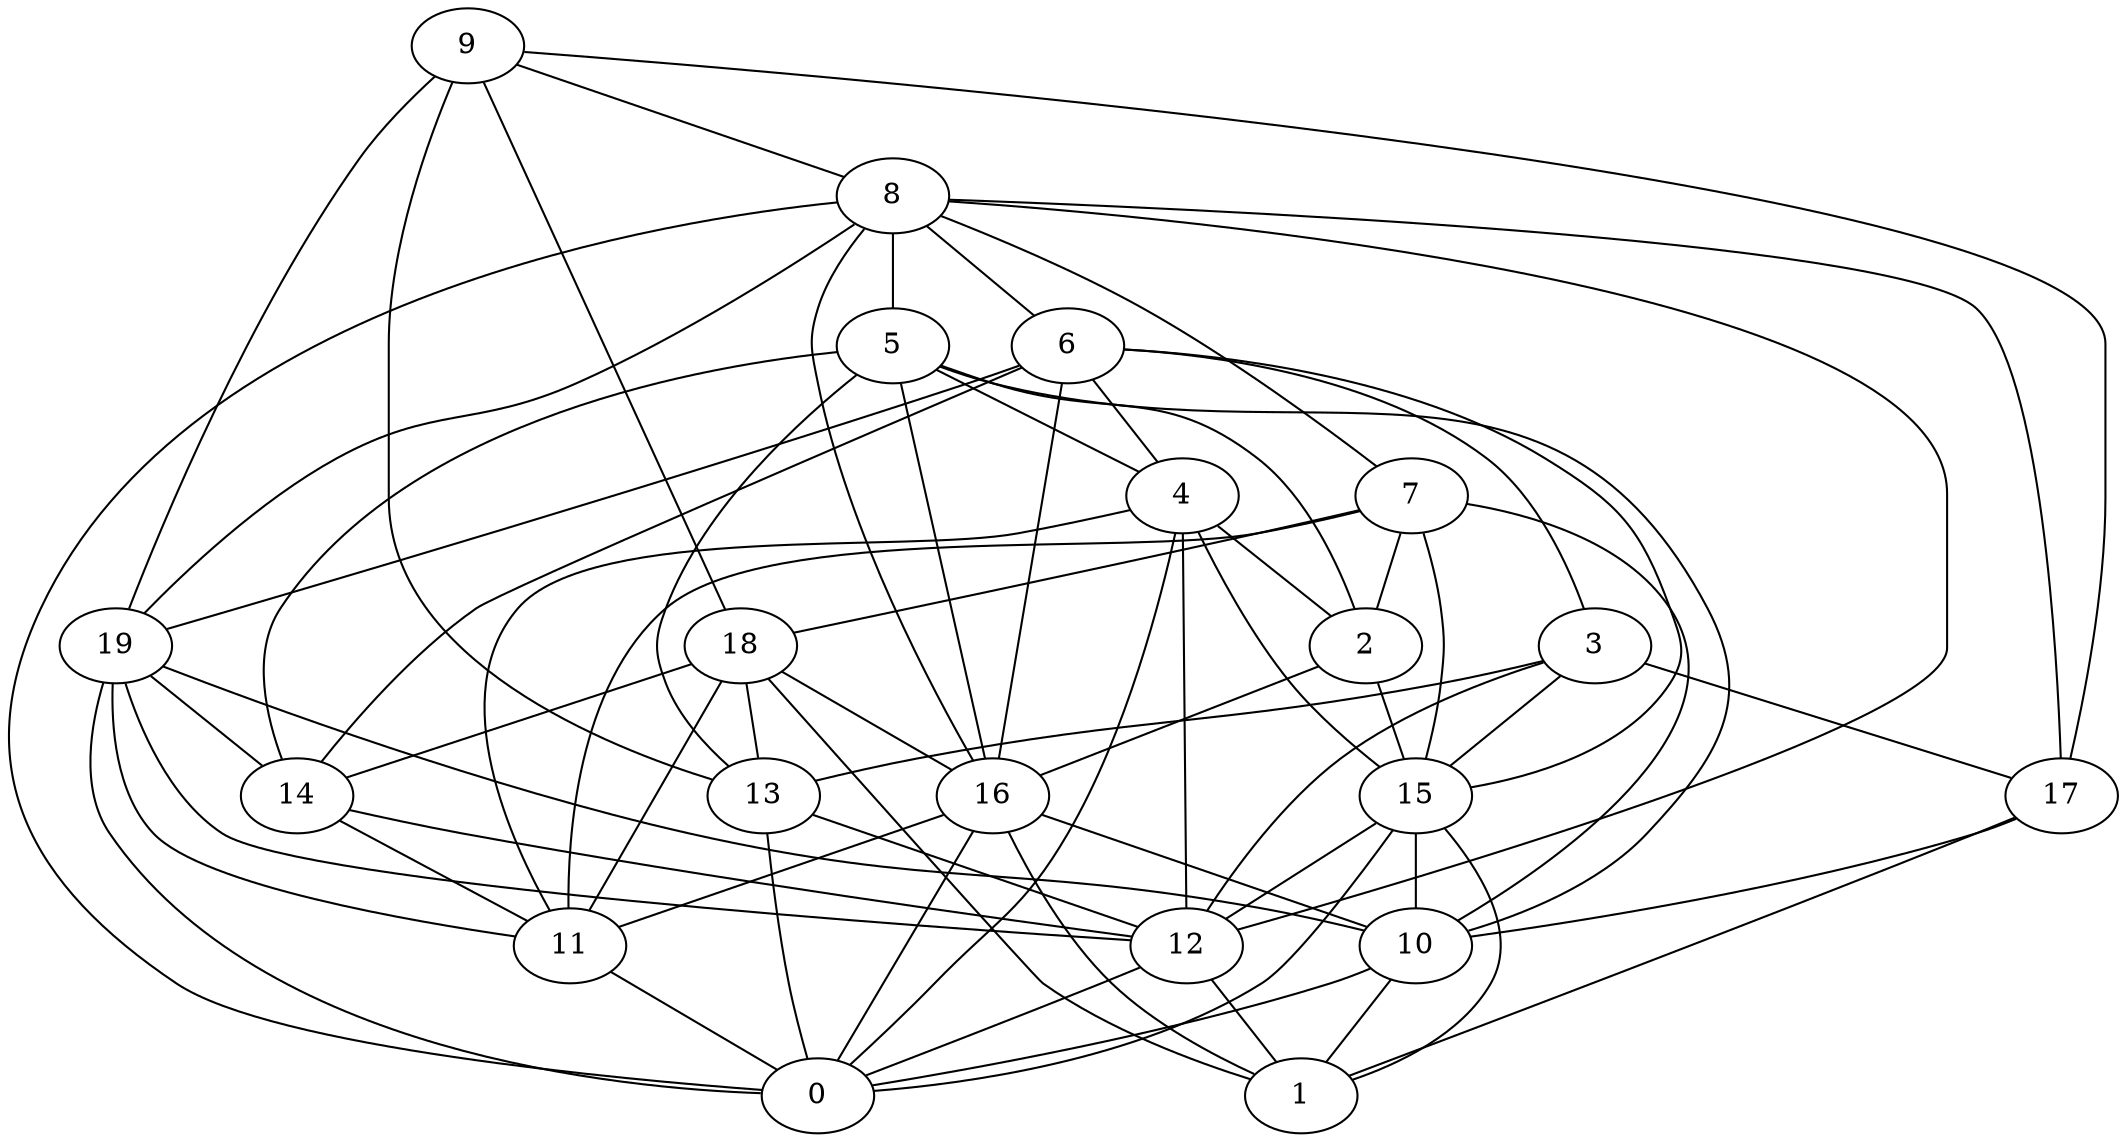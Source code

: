 digraph GG_graph {

subgraph G_graph {
edge [color = black]
"8" -> "17" [dir = none]
"8" -> "7" [dir = none]
"8" -> "19" [dir = none]
"4" -> "0" [dir = none]
"4" -> "11" [dir = none]
"10" -> "1" [dir = none]
"10" -> "0" [dir = none]
"2" -> "16" [dir = none]
"2" -> "15" [dir = none]
"5" -> "13" [dir = none]
"5" -> "14" [dir = none]
"5" -> "16" [dir = none]
"5" -> "10" [dir = none]
"5" -> "2" [dir = none]
"18" -> "16" [dir = none]
"9" -> "18" [dir = none]
"9" -> "19" [dir = none]
"9" -> "17" [dir = none]
"3" -> "17" [dir = none]
"16" -> "11" [dir = none]
"16" -> "0" [dir = none]
"7" -> "15" [dir = none]
"7" -> "11" [dir = none]
"7" -> "18" [dir = none]
"17" -> "1" [dir = none]
"15" -> "12" [dir = none]
"15" -> "10" [dir = none]
"15" -> "1" [dir = none]
"13" -> "12" [dir = none]
"12" -> "1" [dir = none]
"19" -> "12" [dir = none]
"19" -> "0" [dir = none]
"19" -> "10" [dir = none]
"19" -> "11" [dir = none]
"6" -> "3" [dir = none]
"6" -> "15" [dir = none]
"6" -> "4" [dir = none]
"6" -> "14" [dir = none]
"14" -> "12" [dir = none]
"3" -> "13" [dir = none]
"18" -> "14" [dir = none]
"3" -> "15" [dir = none]
"9" -> "8" [dir = none]
"16" -> "10" [dir = none]
"13" -> "0" [dir = none]
"19" -> "14" [dir = none]
"4" -> "15" [dir = none]
"7" -> "10" [dir = none]
"17" -> "10" [dir = none]
"8" -> "0" [dir = none]
"6" -> "16" [dir = none]
"6" -> "19" [dir = none]
"18" -> "13" [dir = none]
"4" -> "2" [dir = none]
"11" -> "0" [dir = none]
"8" -> "6" [dir = none]
"7" -> "2" [dir = none]
"18" -> "1" [dir = none]
"8" -> "5" [dir = none]
"16" -> "1" [dir = none]
"8" -> "16" [dir = none]
"15" -> "0" [dir = none]
"14" -> "11" [dir = none]
"3" -> "12" [dir = none]
"12" -> "0" [dir = none]
"9" -> "13" [dir = none]
"8" -> "12" [dir = none]
"4" -> "12" [dir = none]
"18" -> "11" [dir = none]
"5" -> "4" [dir = none]
}

}

